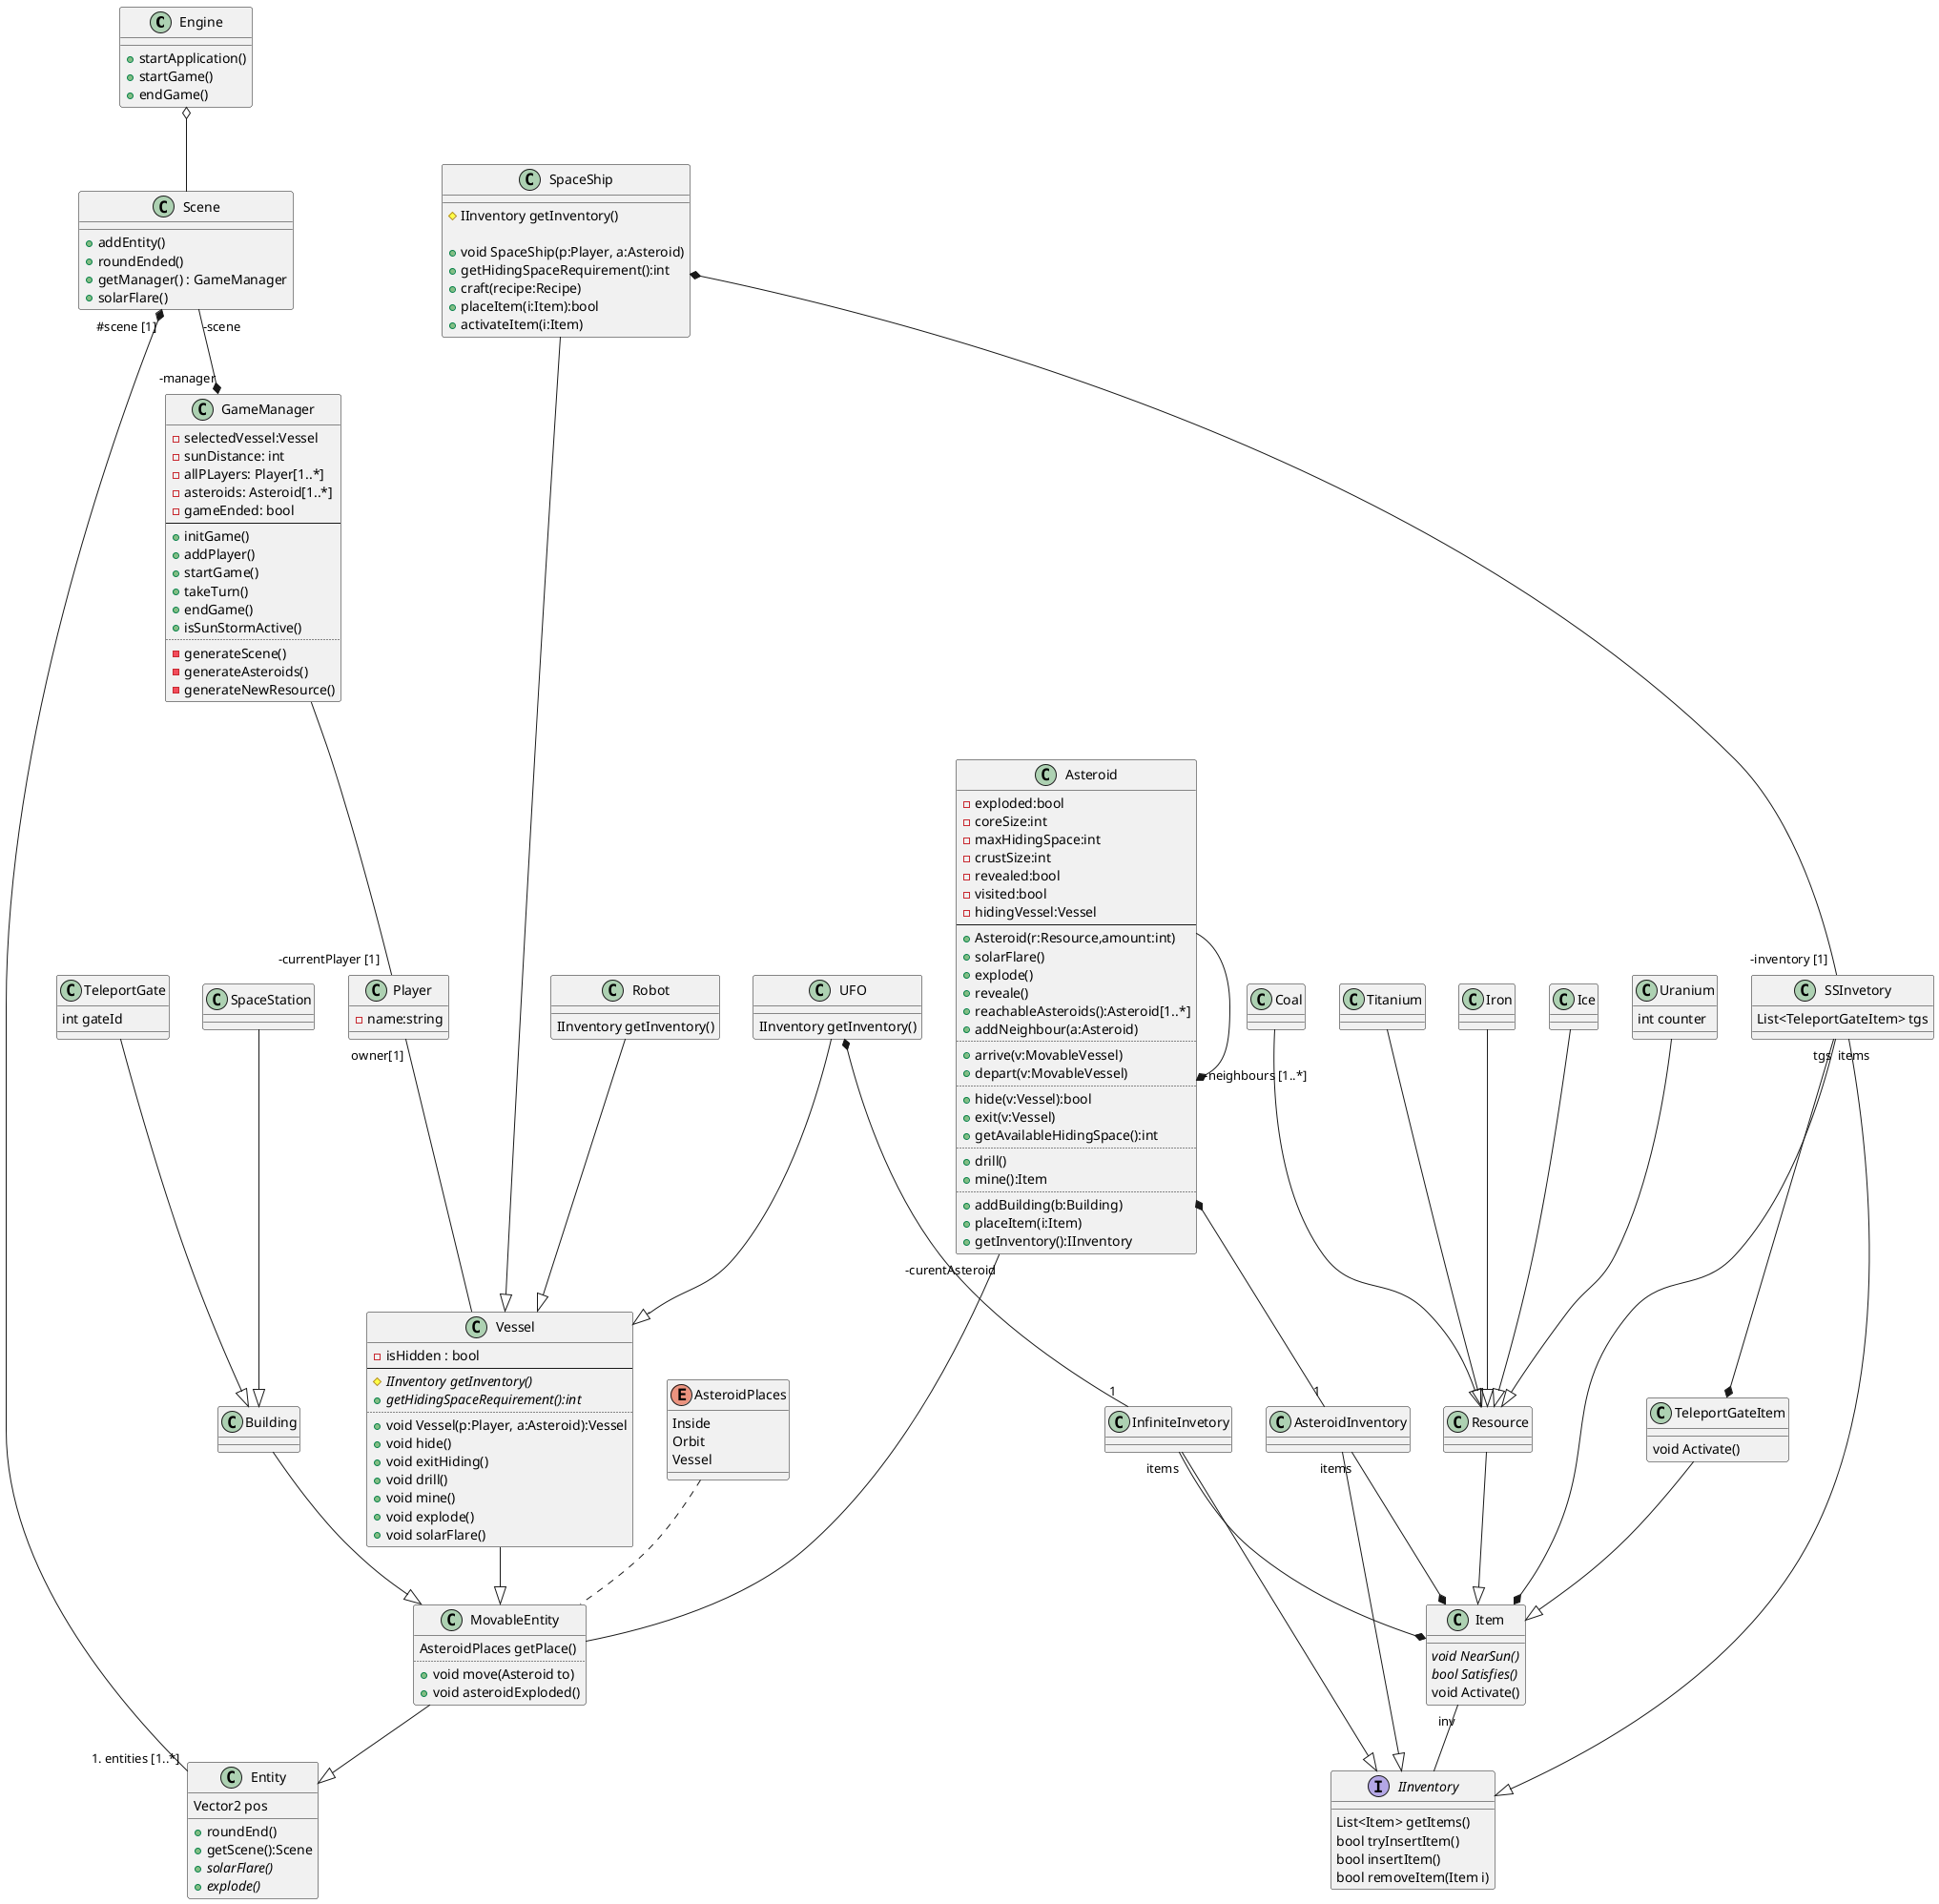@startuml
'skinparam linetype ortho

'skinparam style strictuml
'skinparam groupInheritance 5


class Engine{
    +startApplication()
    +startGame()
    +endGame()
}
Engine o-- Scene

class Scene{
    +addEntity()
    +roundEnded()
    +getManager() : GameManager
    +solarFlare()
}
Scene " #scene [1]" *-- "#entities [1..*]" Entity
Scene "-scene" --* "-manager" GameManager

class GameManager{
    -selectedVessel:Vessel
    -sunDistance: int
    -allPLayers: Player[1..*]
    -asteroids: Asteroid[1..*]
    -gameEnded: bool
    --
    +initGame()
    +addPlayer()
    +startGame()
    +takeTurn()
    +endGame()
    +isSunStormActive()
    ..
    -generateScene()
    -generateAsteroids()
    -generateNewResource()
}
GameManager -- "-currentPlayer [1]" Player

class Player{
    -name:string
}
Player "owner[1]" -- Vessel



class Item{
    {abstract} void NearSun()
    {abstract} bool Satisfies()
    void Activate()
}
Item "inv" -- IInventory

class TeleportGateItem{
    void Activate()
}
TeleportGateItem --|> Item


class Resource{

}
Resource --|> Item


class Iron{
    
}
Iron --|> Resource

class Ice{
    
}
Ice --|> Resource

class Uranium{
    int counter
}
Uranium --|> Resource

class Coal{
    
}
Coal --|> Resource

class Titanium{
    
}
Titanium --|> Resource


'Inventory stuff

interface IInventory{
    List<Item> getItems()
    bool tryInsertItem()
    bool insertItem()
    bool removeItem(Item i)
}

class InfiniteInvetory{

}
InfiniteInvetory --|> IInventory
InfiniteInvetory "items" --* Item

class AsteroidInventory{
    
}
AsteroidInventory --|> IInventory
AsteroidInventory "items" --* Item

class SSInvetory{
    
    List<TeleportGateItem> tgs
}
SSInvetory --|> IInventory
SSInvetory "items" --* Item
SSInvetory "tgs" --* TeleportGateItem


'Entities

class Entity{
    Vector2 pos

    +roundEnd()
    +getScene():Scene
    {abstract} +solarFlare()
    {abstract} +explode()
}

enum AsteroidPlaces{
    Inside
    Orbit
    Vessel
}

class MovableEntity{
    AsteroidPlaces getPlace()
    ..
    +void move(Asteroid to)
    +void asteroidExploded()
}
MovableEntity --|> Entity
AsteroidPlaces .. MovableEntity
Asteroid "-curentAsteroid" --- MovableEntity

class Vessel{
    -isHidden : bool
    --
    {abstract} #IInventory getInventory()
    {abstract} +getHidingSpaceRequirement():int
    ..
    +void Vessel(p:Player, a:Asteroid):Vessel
    +void hide()
    +void exitHiding()
    +void drill()
    +void mine()
    +void explode()
    +void solarFlare()
}
Vessel --|> MovableEntity


class UFO{
    IInventory getInventory()
}
UFO --|> Vessel
UFO *-- "1" InfiniteInvetory 

class SpaceShip{
    #IInventory getInventory()

    +void SpaceShip(p:Player, a:Asteroid)
    +getHidingSpaceRequirement():int
    +craft(recipe:Recipe)
    +placeItem(i:Item):bool
    +activateItem(i:Item)
}
SpaceShip ---|> Vessel
SpaceShip *--- "-inventory [1]" SSInvetory 

class Robot{
    IInventory getInventory()
}
Robot --|> Vessel




class Asteroid{
    -exploded:bool
    -coreSize:int
    -maxHidingSpace:int
    -crustSize:int
    -revealed:bool
    -visited:bool
    -hidingVessel:Vessel
    --
    +Asteroid(r:Resource,amount:int)
    +solarFlare()
    +explode()
    +reveale()
    +reachableAsteroids():Asteroid[1..*]
    +addNeighbour(a:Asteroid)
    ..
    +arrive(v:MovableVessel)
    +depart(v:MovableVessel)
    ..
    +hide(v:Vessel):bool
    +exit(v:Vessel)
    +getAvailableHidingSpace():int
    ..
    +drill()
    +mine():Item
    ..
    +addBuilding(b:Building)
    +placeItem(i:Item)
    +getInventory():IInventory
}
Asteroid *-- "1" AsteroidInventory 
Asteroid --* "-neighbours [1..*]" Asteroid

class Building{

}
Building --|> MovableEntity

class TeleportGate{
    int gateId
}
TeleportGate --|> Building

class SpaceStation{

}
SpaceStation --|> Building


@enduml